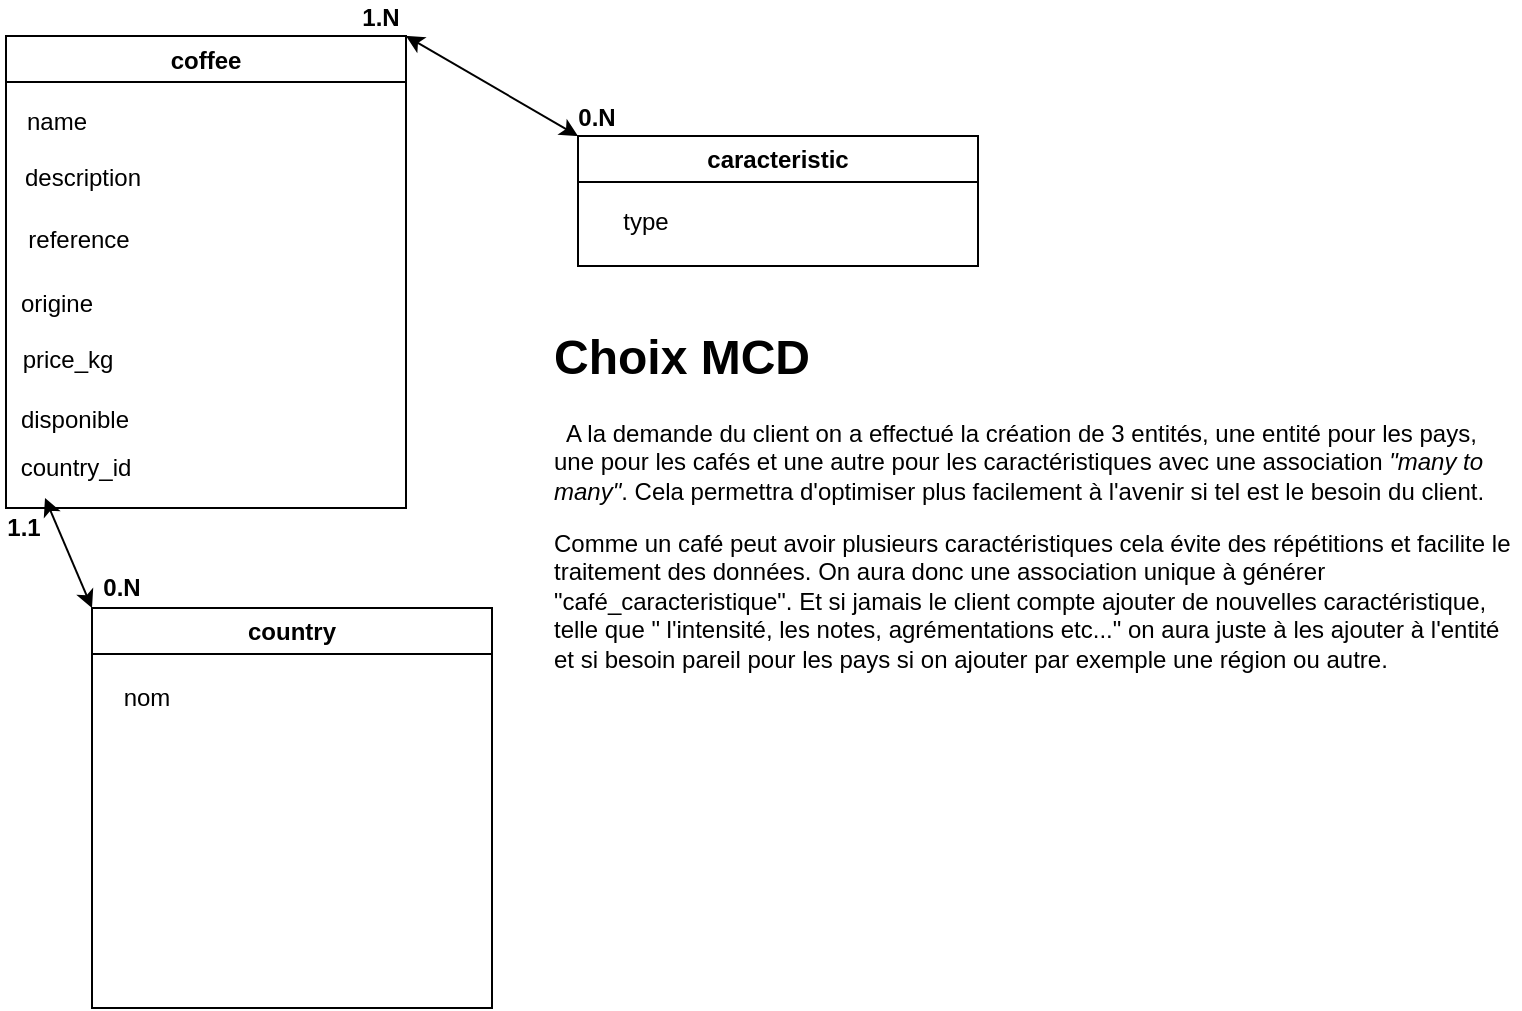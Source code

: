<mxfile>
    <diagram id="CfEwLxOQWi3Qi-9HVH3V" name="Page-1">
        <mxGraphModel dx="1216" dy="535" grid="0" gridSize="10" guides="1" tooltips="1" connect="1" arrows="1" fold="1" page="1" pageScale="1" pageWidth="827" pageHeight="1169" math="0" shadow="0">
            <root>
                <mxCell id="0"/>
                <mxCell id="1" parent="0"/>
                <mxCell id="30" value="coffee" style="swimlane;startSize=23;" parent="1" vertex="1">
                    <mxGeometry x="35" y="90" width="200" height="236" as="geometry"/>
                </mxCell>
                <mxCell id="31" value="name" style="text;html=1;align=center;verticalAlign=middle;resizable=0;points=[];autosize=1;strokeColor=none;fillColor=none;" parent="30" vertex="1">
                    <mxGeometry x="1" y="30" width="48" height="26" as="geometry"/>
                </mxCell>
                <mxCell id="60" value="description" style="text;html=1;align=center;verticalAlign=middle;resizable=0;points=[];autosize=1;strokeColor=none;fillColor=none;" parent="30" vertex="1">
                    <mxGeometry y="58" width="76" height="26" as="geometry"/>
                </mxCell>
                <mxCell id="59" value="reference" style="text;html=1;align=center;verticalAlign=middle;resizable=0;points=[];autosize=1;strokeColor=none;fillColor=none;" parent="30" vertex="1">
                    <mxGeometry x="1" y="89" width="69" height="26" as="geometry"/>
                </mxCell>
                <mxCell id="61" value="origine" style="text;html=1;align=center;verticalAlign=middle;whiteSpace=wrap;rounded=0;" parent="30" vertex="1">
                    <mxGeometry y="119" width="51" height="30" as="geometry"/>
                </mxCell>
                <mxCell id="62" value="price_kg" style="text;html=1;align=center;verticalAlign=middle;whiteSpace=wrap;rounded=0;" parent="30" vertex="1">
                    <mxGeometry x="1" y="147" width="60" height="30" as="geometry"/>
                </mxCell>
                <mxCell id="63" value="disponible" style="text;html=1;align=center;verticalAlign=middle;whiteSpace=wrap;rounded=0;" parent="30" vertex="1">
                    <mxGeometry y="177" width="69" height="30" as="geometry"/>
                </mxCell>
                <mxCell id="77" value="country_id" style="text;html=1;align=center;verticalAlign=middle;whiteSpace=wrap;rounded=0;" vertex="1" parent="30">
                    <mxGeometry x="4.5" y="201" width="60" height="30" as="geometry"/>
                </mxCell>
                <mxCell id="64" value="caracteristic" style="swimlane;whiteSpace=wrap;html=1;" parent="1" vertex="1">
                    <mxGeometry x="321" y="140" width="200" height="65" as="geometry"/>
                </mxCell>
                <mxCell id="65" value="type" style="text;html=1;align=center;verticalAlign=middle;whiteSpace=wrap;rounded=0;" parent="64" vertex="1">
                    <mxGeometry x="4" y="28" width="60" height="30" as="geometry"/>
                </mxCell>
                <mxCell id="69" value="" style="endArrow=classic;startArrow=classic;html=1;exitX=1;exitY=0;exitDx=0;exitDy=0;entryX=0;entryY=0;entryDx=0;entryDy=0;" parent="1" source="30" target="64" edge="1">
                    <mxGeometry width="50" height="50" relative="1" as="geometry">
                        <mxPoint x="332" y="262" as="sourcePoint"/>
                        <mxPoint x="382" y="212" as="targetPoint"/>
                    </mxGeometry>
                </mxCell>
                <mxCell id="70" value="&lt;b&gt;0.N&lt;/b&gt;" style="text;html=1;align=center;verticalAlign=middle;whiteSpace=wrap;rounded=0;" parent="1" vertex="1">
                    <mxGeometry x="318" y="122" width="25" height="18" as="geometry"/>
                </mxCell>
                <mxCell id="71" value="&lt;b&gt;1.N&lt;/b&gt;" style="text;html=1;align=center;verticalAlign=middle;whiteSpace=wrap;rounded=0;" parent="1" vertex="1">
                    <mxGeometry x="210" y="72" width="25" height="18" as="geometry"/>
                </mxCell>
                <mxCell id="72" value="&lt;h1 style=&quot;margin-top: 0px;&quot;&gt;Choix MCD&lt;/h1&gt;&lt;p&gt;&amp;nbsp; A la demande du client on a effectué la création de 3 entités, une entité pour les pays, une pour les cafés et une autre pour les caractéristiques avec une association &lt;i&gt;&quot;many to many&quot;&lt;/i&gt;. Cela permettra d&#39;optimiser plus facilement à l&#39;avenir si tel est le besoin du client.&amp;nbsp;&lt;/p&gt;&lt;p&gt;Comme un café peut avoir plusieurs caractéristiques cela évite des répétitions et facilite le traitement des données. On aura donc une association unique à générer &quot;café_caracteristique&quot;. Et si jamais le client compte ajouter de nouvelles caractéristique, telle que &quot; l&#39;intensité, les notes, agrémentations etc...&quot; on aura juste à les ajouter à l&#39;entité et si besoin pareil pour les pays si on ajouter par exemple une région ou autre.&lt;/p&gt;" style="text;html=1;whiteSpace=wrap;overflow=hidden;rounded=0;" parent="1" vertex="1">
                    <mxGeometry x="307" y="230" width="485" height="180" as="geometry"/>
                </mxCell>
                <mxCell id="73" value="country" style="swimlane;whiteSpace=wrap;html=1;" vertex="1" parent="1">
                    <mxGeometry x="78" y="376" width="200" height="200" as="geometry"/>
                </mxCell>
                <mxCell id="74" value="nom" style="text;html=1;align=center;verticalAlign=middle;resizable=0;points=[];autosize=1;strokeColor=none;fillColor=none;" vertex="1" parent="73">
                    <mxGeometry x="6" y="32" width="41" height="26" as="geometry"/>
                </mxCell>
                <mxCell id="76" value="" style="endArrow=classic;startArrow=classic;html=1;entryX=0.25;entryY=1;entryDx=0;entryDy=0;" edge="1" parent="1" target="77">
                    <mxGeometry width="50" height="50" relative="1" as="geometry">
                        <mxPoint x="78" y="376" as="sourcePoint"/>
                        <mxPoint x="58" y="326" as="targetPoint"/>
                    </mxGeometry>
                </mxCell>
                <mxCell id="79" value="0.N" style="text;html=1;align=center;verticalAlign=middle;whiteSpace=wrap;rounded=0;fontStyle=1" vertex="1" parent="1">
                    <mxGeometry x="77" y="355" width="32" height="21" as="geometry"/>
                </mxCell>
                <mxCell id="80" value="1.1" style="text;html=1;align=center;verticalAlign=middle;whiteSpace=wrap;rounded=0;fontStyle=1" vertex="1" parent="1">
                    <mxGeometry x="32" y="326" width="24" height="19" as="geometry"/>
                </mxCell>
            </root>
        </mxGraphModel>
    </diagram>
</mxfile>